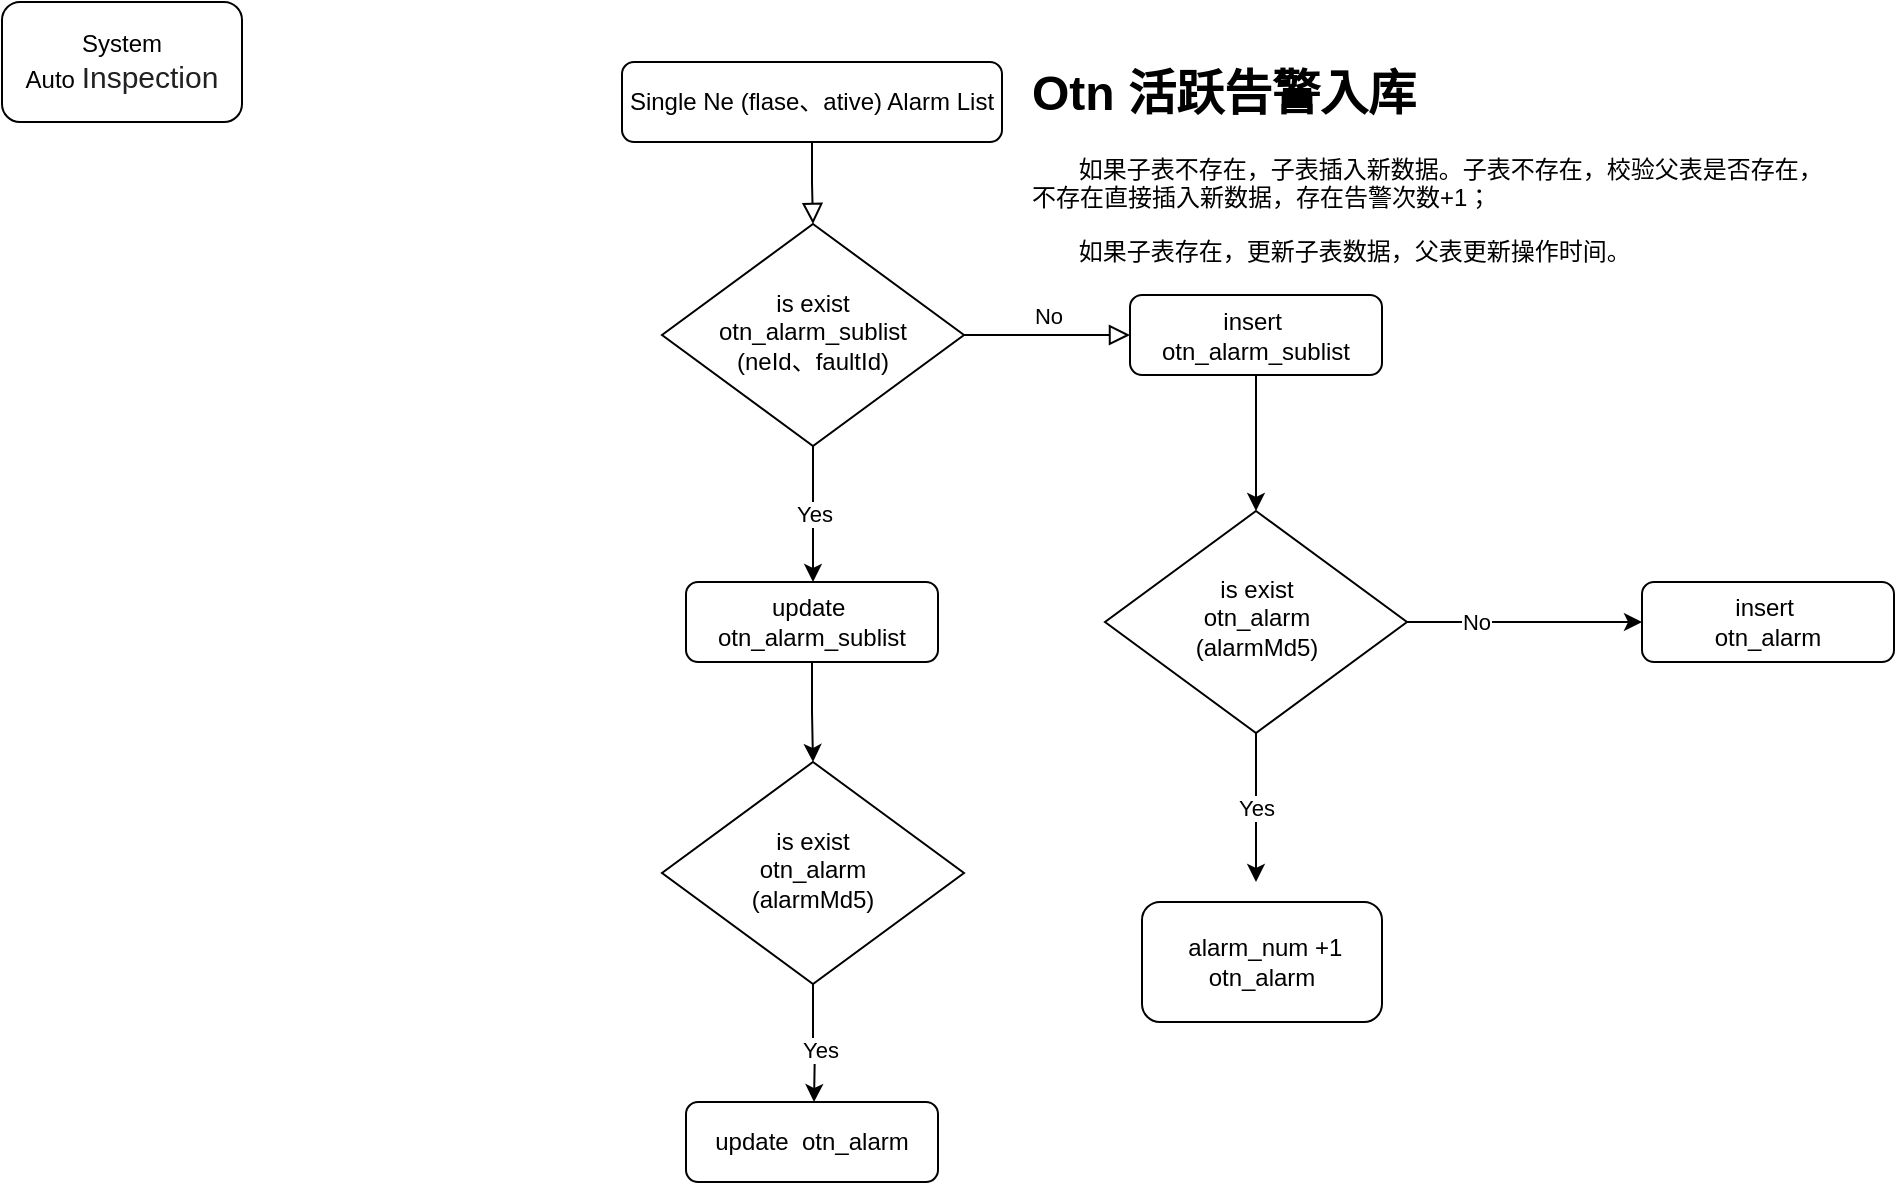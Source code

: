 <mxfile version="13.9.2" type="github">
  <diagram id="C5RBs43oDa-KdzZeNtuy" name="Page-1">
    <mxGraphModel dx="2253" dy="826" grid="1" gridSize="10" guides="1" tooltips="1" connect="1" arrows="1" fold="1" page="1" pageScale="1" pageWidth="827" pageHeight="1169" math="0" shadow="0">
      <root>
        <mxCell id="WIyWlLk6GJQsqaUBKTNV-0" />
        <mxCell id="WIyWlLk6GJQsqaUBKTNV-1" parent="WIyWlLk6GJQsqaUBKTNV-0" />
        <mxCell id="WIyWlLk6GJQsqaUBKTNV-2" value="" style="rounded=0;html=1;jettySize=auto;orthogonalLoop=1;fontSize=11;endArrow=block;endFill=0;endSize=8;strokeWidth=1;shadow=0;labelBackgroundColor=none;edgeStyle=orthogonalEdgeStyle;" parent="WIyWlLk6GJQsqaUBKTNV-1" source="WIyWlLk6GJQsqaUBKTNV-3" target="WIyWlLk6GJQsqaUBKTNV-6" edge="1">
          <mxGeometry relative="1" as="geometry" />
        </mxCell>
        <mxCell id="WIyWlLk6GJQsqaUBKTNV-3" value="Single Ne (flase、ative) Alarm List" style="rounded=1;whiteSpace=wrap;html=1;fontSize=12;glass=0;strokeWidth=1;shadow=0;" parent="WIyWlLk6GJQsqaUBKTNV-1" vertex="1">
          <mxGeometry x="160" y="80" width="190" height="40" as="geometry" />
        </mxCell>
        <mxCell id="WIyWlLk6GJQsqaUBKTNV-5" value="No" style="edgeStyle=orthogonalEdgeStyle;rounded=0;html=1;jettySize=auto;orthogonalLoop=1;fontSize=11;endArrow=block;endFill=0;endSize=8;strokeWidth=1;shadow=0;labelBackgroundColor=none;" parent="WIyWlLk6GJQsqaUBKTNV-1" source="WIyWlLk6GJQsqaUBKTNV-6" target="WIyWlLk6GJQsqaUBKTNV-7" edge="1">
          <mxGeometry y="10" relative="1" as="geometry">
            <mxPoint as="offset" />
          </mxGeometry>
        </mxCell>
        <mxCell id="a_u_-c7IayEmLX05P0dK-6" value="Yes" style="edgeStyle=orthogonalEdgeStyle;rounded=0;orthogonalLoop=1;jettySize=auto;html=1;" edge="1" parent="WIyWlLk6GJQsqaUBKTNV-1" source="WIyWlLk6GJQsqaUBKTNV-6">
          <mxGeometry relative="1" as="geometry">
            <mxPoint x="255.5" y="340" as="targetPoint" />
          </mxGeometry>
        </mxCell>
        <mxCell id="WIyWlLk6GJQsqaUBKTNV-6" value="is exist&lt;br&gt;otn_alarm_sublist&lt;br&gt;(neId、faultId)" style="rhombus;whiteSpace=wrap;html=1;shadow=0;fontFamily=Helvetica;fontSize=12;align=center;strokeWidth=1;spacing=6;spacingTop=-4;" parent="WIyWlLk6GJQsqaUBKTNV-1" vertex="1">
          <mxGeometry x="180" y="161" width="151" height="111" as="geometry" />
        </mxCell>
        <mxCell id="a_u_-c7IayEmLX05P0dK-26" style="edgeStyle=orthogonalEdgeStyle;rounded=0;orthogonalLoop=1;jettySize=auto;html=1;entryX=0.5;entryY=0;entryDx=0;entryDy=0;" edge="1" parent="WIyWlLk6GJQsqaUBKTNV-1" source="WIyWlLk6GJQsqaUBKTNV-7" target="a_u_-c7IayEmLX05P0dK-3">
          <mxGeometry relative="1" as="geometry" />
        </mxCell>
        <mxCell id="WIyWlLk6GJQsqaUBKTNV-7" value="insert&amp;nbsp; otn_alarm_sublist" style="rounded=1;whiteSpace=wrap;html=1;fontSize=12;glass=0;strokeWidth=1;shadow=0;" parent="WIyWlLk6GJQsqaUBKTNV-1" vertex="1">
          <mxGeometry x="414" y="196.5" width="126" height="40" as="geometry" />
        </mxCell>
        <mxCell id="a_u_-c7IayEmLX05P0dK-19" style="edgeStyle=orthogonalEdgeStyle;rounded=0;orthogonalLoop=1;jettySize=auto;html=1;entryX=0;entryY=0.5;entryDx=0;entryDy=0;" edge="1" parent="WIyWlLk6GJQsqaUBKTNV-1" source="a_u_-c7IayEmLX05P0dK-3" target="a_u_-c7IayEmLX05P0dK-20">
          <mxGeometry relative="1" as="geometry">
            <mxPoint x="675.5" y="330" as="targetPoint" />
          </mxGeometry>
        </mxCell>
        <mxCell id="a_u_-c7IayEmLX05P0dK-21" value="No" style="edgeLabel;html=1;align=center;verticalAlign=middle;resizable=0;points=[];" vertex="1" connectable="0" parent="a_u_-c7IayEmLX05P0dK-19">
          <mxGeometry x="-0.414" relative="1" as="geometry">
            <mxPoint as="offset" />
          </mxGeometry>
        </mxCell>
        <mxCell id="a_u_-c7IayEmLX05P0dK-23" value="Yes" style="edgeStyle=orthogonalEdgeStyle;rounded=0;orthogonalLoop=1;jettySize=auto;html=1;" edge="1" parent="WIyWlLk6GJQsqaUBKTNV-1" source="a_u_-c7IayEmLX05P0dK-3">
          <mxGeometry relative="1" as="geometry">
            <mxPoint x="477" y="490" as="targetPoint" />
          </mxGeometry>
        </mxCell>
        <mxCell id="a_u_-c7IayEmLX05P0dK-3" value="is exist&lt;br&gt;otn_alarm&lt;br&gt;(alarmMd5)" style="rhombus;whiteSpace=wrap;html=1;shadow=0;fontFamily=Helvetica;fontSize=12;align=center;strokeWidth=1;spacing=6;spacingTop=-4;" vertex="1" parent="WIyWlLk6GJQsqaUBKTNV-1">
          <mxGeometry x="401.5" y="304.5" width="151" height="111" as="geometry" />
        </mxCell>
        <mxCell id="a_u_-c7IayEmLX05P0dK-10" style="edgeStyle=orthogonalEdgeStyle;rounded=0;orthogonalLoop=1;jettySize=auto;html=1;entryX=0.5;entryY=0;entryDx=0;entryDy=0;" edge="1" parent="WIyWlLk6GJQsqaUBKTNV-1" source="a_u_-c7IayEmLX05P0dK-8" target="a_u_-c7IayEmLX05P0dK-9">
          <mxGeometry relative="1" as="geometry" />
        </mxCell>
        <mxCell id="a_u_-c7IayEmLX05P0dK-8" value="update&amp;nbsp; otn_alarm_sublist" style="rounded=1;whiteSpace=wrap;html=1;fontSize=12;glass=0;strokeWidth=1;shadow=0;" vertex="1" parent="WIyWlLk6GJQsqaUBKTNV-1">
          <mxGeometry x="192" y="340" width="126" height="40" as="geometry" />
        </mxCell>
        <mxCell id="a_u_-c7IayEmLX05P0dK-11" style="edgeStyle=orthogonalEdgeStyle;rounded=0;orthogonalLoop=1;jettySize=auto;html=1;" edge="1" parent="WIyWlLk6GJQsqaUBKTNV-1" source="a_u_-c7IayEmLX05P0dK-9">
          <mxGeometry relative="1" as="geometry">
            <mxPoint x="256" y="600" as="targetPoint" />
          </mxGeometry>
        </mxCell>
        <mxCell id="a_u_-c7IayEmLX05P0dK-14" value="Yes" style="edgeLabel;html=1;align=center;verticalAlign=middle;resizable=0;points=[];" vertex="1" connectable="0" parent="a_u_-c7IayEmLX05P0dK-11">
          <mxGeometry x="0.092" y="2" relative="1" as="geometry">
            <mxPoint y="1" as="offset" />
          </mxGeometry>
        </mxCell>
        <mxCell id="a_u_-c7IayEmLX05P0dK-9" value="is exist&lt;br&gt;otn_alarm&lt;br&gt;(alarmMd5)" style="rhombus;whiteSpace=wrap;html=1;shadow=0;fontFamily=Helvetica;fontSize=12;align=center;strokeWidth=1;spacing=6;spacingTop=-4;" vertex="1" parent="WIyWlLk6GJQsqaUBKTNV-1">
          <mxGeometry x="180" y="430" width="151" height="111" as="geometry" />
        </mxCell>
        <mxCell id="a_u_-c7IayEmLX05P0dK-12" value="update&amp;nbsp; otn_alarm" style="rounded=1;whiteSpace=wrap;html=1;fontSize=12;glass=0;strokeWidth=1;shadow=0;" vertex="1" parent="WIyWlLk6GJQsqaUBKTNV-1">
          <mxGeometry x="192" y="600" width="126" height="40" as="geometry" />
        </mxCell>
        <mxCell id="a_u_-c7IayEmLX05P0dK-20" value="insert&amp;nbsp; &lt;br&gt;otn_alarm" style="rounded=1;whiteSpace=wrap;html=1;fontSize=12;glass=0;strokeWidth=1;shadow=0;" vertex="1" parent="WIyWlLk6GJQsqaUBKTNV-1">
          <mxGeometry x="670" y="340" width="126" height="40" as="geometry" />
        </mxCell>
        <mxCell id="a_u_-c7IayEmLX05P0dK-24" value="&amp;nbsp;alarm_num +1&lt;br&gt;otn_alarm" style="rounded=1;whiteSpace=wrap;html=1;" vertex="1" parent="WIyWlLk6GJQsqaUBKTNV-1">
          <mxGeometry x="420" y="500" width="120" height="60" as="geometry" />
        </mxCell>
        <mxCell id="a_u_-c7IayEmLX05P0dK-25" value="&lt;h1&gt;Otn 活跃告警入库&lt;/h1&gt;&lt;p&gt;&amp;nbsp; &amp;nbsp; &amp;nbsp; &amp;nbsp;如果子表不存在，子表插入新数据。子表不存在，校验父表是否存在，不存在直接插入新数据，存在告警次数+1；&lt;/p&gt;&lt;p&gt;&amp;nbsp; &amp;nbsp; &amp;nbsp; &amp;nbsp;如果子表存在，更新子表数据，父表更新操作时间。&lt;/p&gt;" style="text;html=1;strokeColor=none;fillColor=none;spacing=5;spacingTop=-20;whiteSpace=wrap;overflow=hidden;rounded=0;" vertex="1" parent="WIyWlLk6GJQsqaUBKTNV-1">
          <mxGeometry x="360" y="76" width="410" height="120" as="geometry" />
        </mxCell>
        <mxCell id="a_u_-c7IayEmLX05P0dK-27" value="System Auto&amp;nbsp;&lt;span style=&quot;color: rgb(32 , 33 , 36) ; font-family: inherit ; text-align: left&quot;&gt;&lt;font style=&quot;font-size: 15px&quot;&gt;Inspection&lt;/font&gt;&lt;/span&gt;" style="rounded=1;whiteSpace=wrap;html=1;" vertex="1" parent="WIyWlLk6GJQsqaUBKTNV-1">
          <mxGeometry x="-150" y="50" width="120" height="60" as="geometry" />
        </mxCell>
      </root>
    </mxGraphModel>
  </diagram>
</mxfile>

